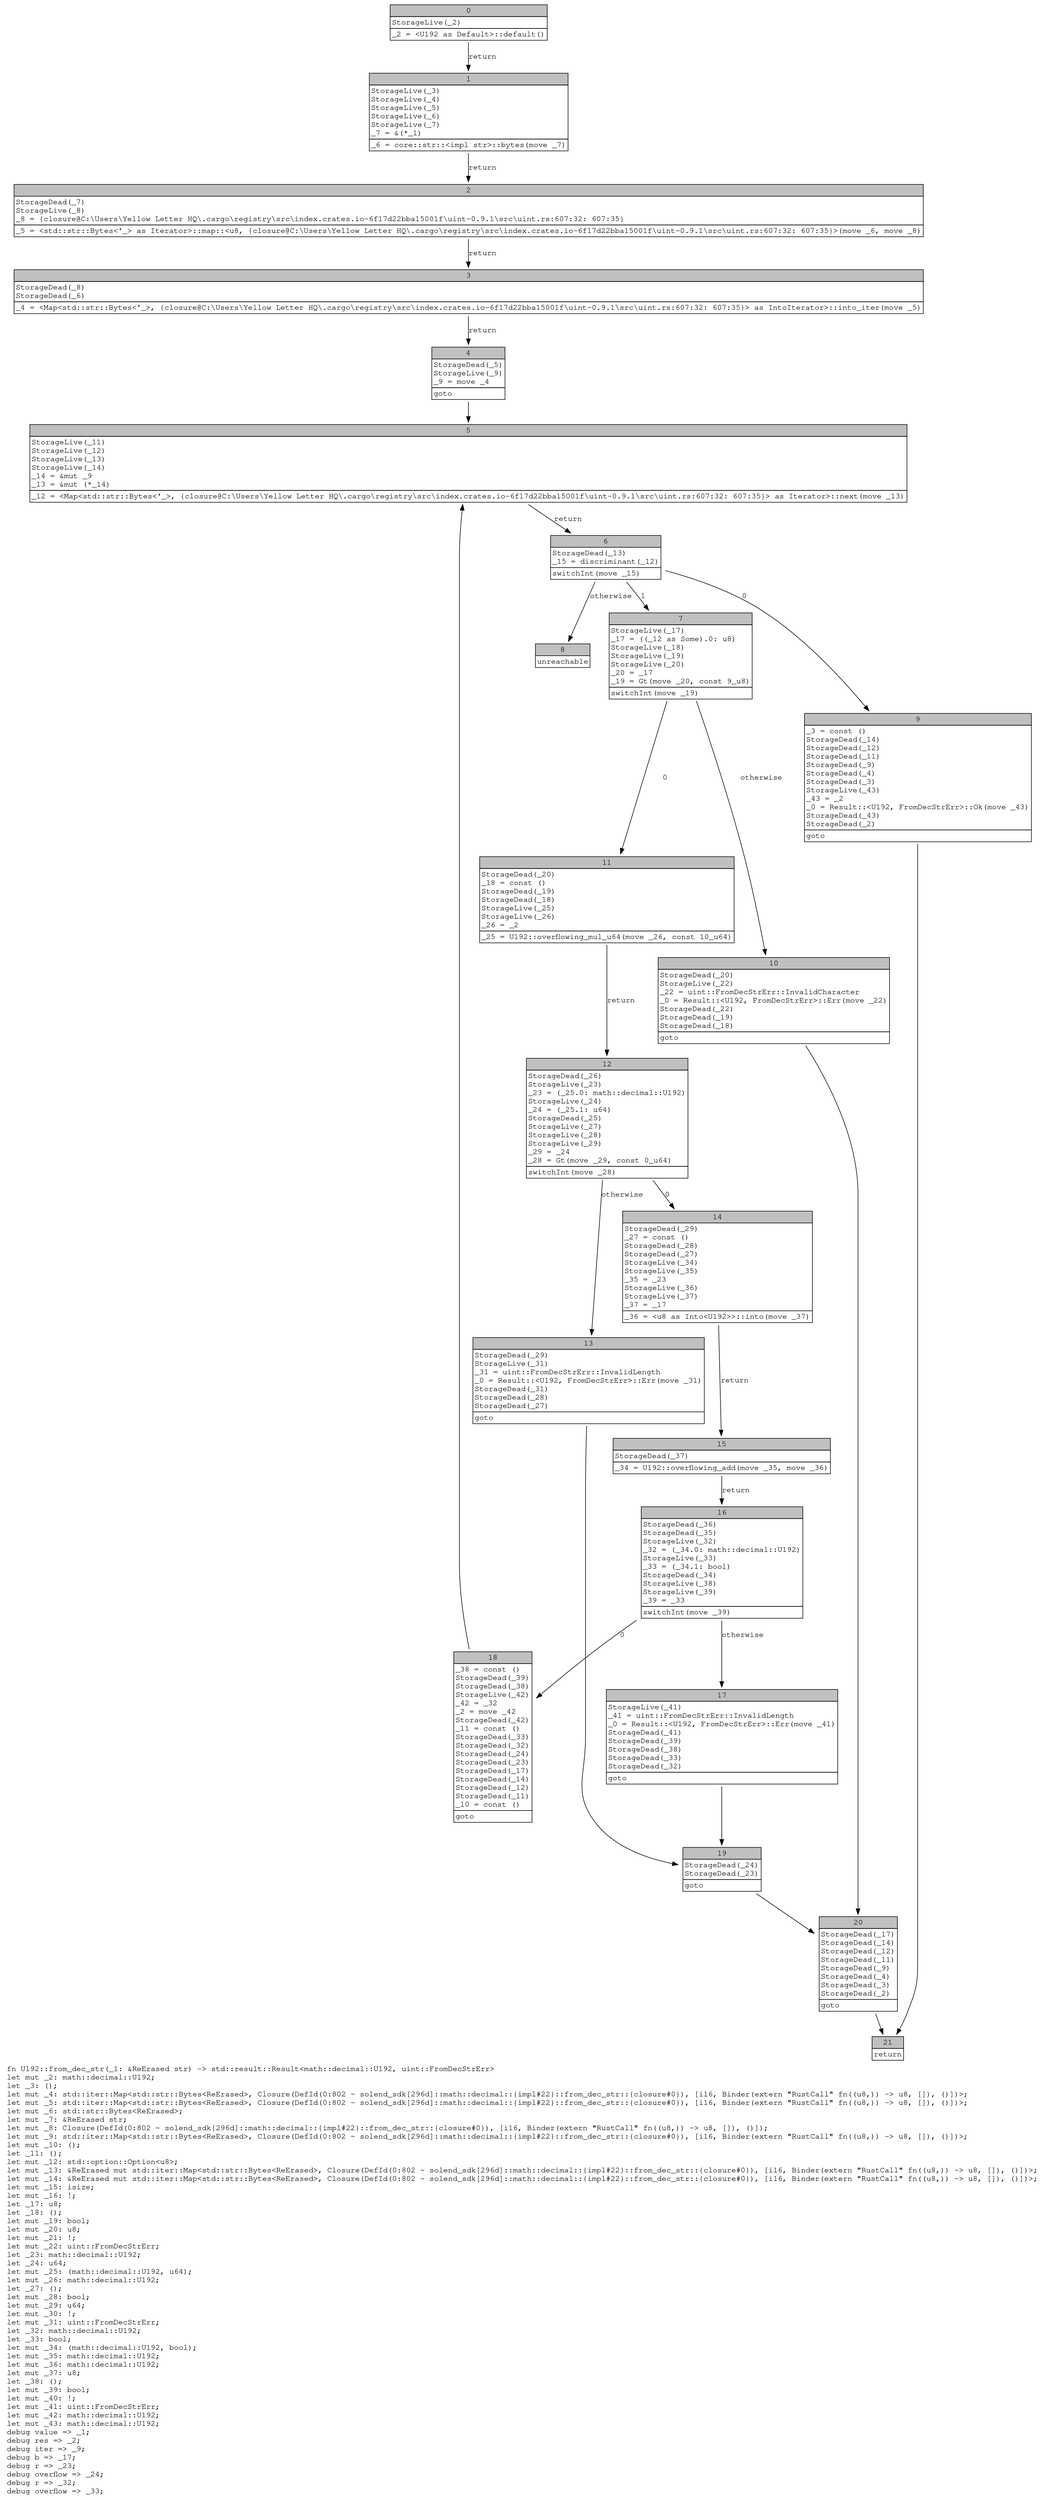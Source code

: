 digraph Mir_0_801 {
    graph [fontname="Courier, monospace"];
    node [fontname="Courier, monospace"];
    edge [fontname="Courier, monospace"];
    label=<fn U192::from_dec_str(_1: &amp;ReErased str) -&gt; std::result::Result&lt;math::decimal::U192, uint::FromDecStrErr&gt;<br align="left"/>let mut _2: math::decimal::U192;<br align="left"/>let _3: ();<br align="left"/>let mut _4: std::iter::Map&lt;std::str::Bytes&lt;ReErased&gt;, Closure(DefId(0:802 ~ solend_sdk[296d]::math::decimal::{impl#22}::from_dec_str::{closure#0}), [i16, Binder(extern &quot;RustCall&quot; fn((u8,)) -&gt; u8, []), ()])&gt;;<br align="left"/>let mut _5: std::iter::Map&lt;std::str::Bytes&lt;ReErased&gt;, Closure(DefId(0:802 ~ solend_sdk[296d]::math::decimal::{impl#22}::from_dec_str::{closure#0}), [i16, Binder(extern &quot;RustCall&quot; fn((u8,)) -&gt; u8, []), ()])&gt;;<br align="left"/>let mut _6: std::str::Bytes&lt;ReErased&gt;;<br align="left"/>let mut _7: &amp;ReErased str;<br align="left"/>let mut _8: Closure(DefId(0:802 ~ solend_sdk[296d]::math::decimal::{impl#22}::from_dec_str::{closure#0}), [i16, Binder(extern &quot;RustCall&quot; fn((u8,)) -&gt; u8, []), ()]);<br align="left"/>let mut _9: std::iter::Map&lt;std::str::Bytes&lt;ReErased&gt;, Closure(DefId(0:802 ~ solend_sdk[296d]::math::decimal::{impl#22}::from_dec_str::{closure#0}), [i16, Binder(extern &quot;RustCall&quot; fn((u8,)) -&gt; u8, []), ()])&gt;;<br align="left"/>let mut _10: ();<br align="left"/>let _11: ();<br align="left"/>let mut _12: std::option::Option&lt;u8&gt;;<br align="left"/>let mut _13: &amp;ReErased mut std::iter::Map&lt;std::str::Bytes&lt;ReErased&gt;, Closure(DefId(0:802 ~ solend_sdk[296d]::math::decimal::{impl#22}::from_dec_str::{closure#0}), [i16, Binder(extern &quot;RustCall&quot; fn((u8,)) -&gt; u8, []), ()])&gt;;<br align="left"/>let mut _14: &amp;ReErased mut std::iter::Map&lt;std::str::Bytes&lt;ReErased&gt;, Closure(DefId(0:802 ~ solend_sdk[296d]::math::decimal::{impl#22}::from_dec_str::{closure#0}), [i16, Binder(extern &quot;RustCall&quot; fn((u8,)) -&gt; u8, []), ()])&gt;;<br align="left"/>let mut _15: isize;<br align="left"/>let mut _16: !;<br align="left"/>let _17: u8;<br align="left"/>let _18: ();<br align="left"/>let mut _19: bool;<br align="left"/>let mut _20: u8;<br align="left"/>let mut _21: !;<br align="left"/>let mut _22: uint::FromDecStrErr;<br align="left"/>let _23: math::decimal::U192;<br align="left"/>let _24: u64;<br align="left"/>let mut _25: (math::decimal::U192, u64);<br align="left"/>let mut _26: math::decimal::U192;<br align="left"/>let _27: ();<br align="left"/>let mut _28: bool;<br align="left"/>let mut _29: u64;<br align="left"/>let mut _30: !;<br align="left"/>let mut _31: uint::FromDecStrErr;<br align="left"/>let _32: math::decimal::U192;<br align="left"/>let _33: bool;<br align="left"/>let mut _34: (math::decimal::U192, bool);<br align="left"/>let mut _35: math::decimal::U192;<br align="left"/>let mut _36: math::decimal::U192;<br align="left"/>let mut _37: u8;<br align="left"/>let _38: ();<br align="left"/>let mut _39: bool;<br align="left"/>let mut _40: !;<br align="left"/>let mut _41: uint::FromDecStrErr;<br align="left"/>let mut _42: math::decimal::U192;<br align="left"/>let mut _43: math::decimal::U192;<br align="left"/>debug value =&gt; _1;<br align="left"/>debug res =&gt; _2;<br align="left"/>debug iter =&gt; _9;<br align="left"/>debug b =&gt; _17;<br align="left"/>debug r =&gt; _23;<br align="left"/>debug overflow =&gt; _24;<br align="left"/>debug r =&gt; _32;<br align="left"/>debug overflow =&gt; _33;<br align="left"/>>;
    bb0__0_801 [shape="none", label=<<table border="0" cellborder="1" cellspacing="0"><tr><td bgcolor="gray" align="center" colspan="1">0</td></tr><tr><td align="left" balign="left">StorageLive(_2)<br/></td></tr><tr><td align="left">_2 = &lt;U192 as Default&gt;::default()</td></tr></table>>];
    bb1__0_801 [shape="none", label=<<table border="0" cellborder="1" cellspacing="0"><tr><td bgcolor="gray" align="center" colspan="1">1</td></tr><tr><td align="left" balign="left">StorageLive(_3)<br/>StorageLive(_4)<br/>StorageLive(_5)<br/>StorageLive(_6)<br/>StorageLive(_7)<br/>_7 = &amp;(*_1)<br/></td></tr><tr><td align="left">_6 = core::str::&lt;impl str&gt;::bytes(move _7)</td></tr></table>>];
    bb2__0_801 [shape="none", label=<<table border="0" cellborder="1" cellspacing="0"><tr><td bgcolor="gray" align="center" colspan="1">2</td></tr><tr><td align="left" balign="left">StorageDead(_7)<br/>StorageLive(_8)<br/>_8 = {closure@C:\Users\Yellow Letter HQ\.cargo\registry\src\index.crates.io-6f17d22bba15001f\uint-0.9.1\src\uint.rs:607:32: 607:35}<br/></td></tr><tr><td align="left">_5 = &lt;std::str::Bytes&lt;'_&gt; as Iterator&gt;::map::&lt;u8, {closure@C:\Users\Yellow Letter HQ\.cargo\registry\src\index.crates.io-6f17d22bba15001f\uint-0.9.1\src\uint.rs:607:32: 607:35}&gt;(move _6, move _8)</td></tr></table>>];
    bb3__0_801 [shape="none", label=<<table border="0" cellborder="1" cellspacing="0"><tr><td bgcolor="gray" align="center" colspan="1">3</td></tr><tr><td align="left" balign="left">StorageDead(_8)<br/>StorageDead(_6)<br/></td></tr><tr><td align="left">_4 = &lt;Map&lt;std::str::Bytes&lt;'_&gt;, {closure@C:\Users\Yellow Letter HQ\.cargo\registry\src\index.crates.io-6f17d22bba15001f\uint-0.9.1\src\uint.rs:607:32: 607:35}&gt; as IntoIterator&gt;::into_iter(move _5)</td></tr></table>>];
    bb4__0_801 [shape="none", label=<<table border="0" cellborder="1" cellspacing="0"><tr><td bgcolor="gray" align="center" colspan="1">4</td></tr><tr><td align="left" balign="left">StorageDead(_5)<br/>StorageLive(_9)<br/>_9 = move _4<br/></td></tr><tr><td align="left">goto</td></tr></table>>];
    bb5__0_801 [shape="none", label=<<table border="0" cellborder="1" cellspacing="0"><tr><td bgcolor="gray" align="center" colspan="1">5</td></tr><tr><td align="left" balign="left">StorageLive(_11)<br/>StorageLive(_12)<br/>StorageLive(_13)<br/>StorageLive(_14)<br/>_14 = &amp;mut _9<br/>_13 = &amp;mut (*_14)<br/></td></tr><tr><td align="left">_12 = &lt;Map&lt;std::str::Bytes&lt;'_&gt;, {closure@C:\Users\Yellow Letter HQ\.cargo\registry\src\index.crates.io-6f17d22bba15001f\uint-0.9.1\src\uint.rs:607:32: 607:35}&gt; as Iterator&gt;::next(move _13)</td></tr></table>>];
    bb6__0_801 [shape="none", label=<<table border="0" cellborder="1" cellspacing="0"><tr><td bgcolor="gray" align="center" colspan="1">6</td></tr><tr><td align="left" balign="left">StorageDead(_13)<br/>_15 = discriminant(_12)<br/></td></tr><tr><td align="left">switchInt(move _15)</td></tr></table>>];
    bb7__0_801 [shape="none", label=<<table border="0" cellborder="1" cellspacing="0"><tr><td bgcolor="gray" align="center" colspan="1">7</td></tr><tr><td align="left" balign="left">StorageLive(_17)<br/>_17 = ((_12 as Some).0: u8)<br/>StorageLive(_18)<br/>StorageLive(_19)<br/>StorageLive(_20)<br/>_20 = _17<br/>_19 = Gt(move _20, const 9_u8)<br/></td></tr><tr><td align="left">switchInt(move _19)</td></tr></table>>];
    bb8__0_801 [shape="none", label=<<table border="0" cellborder="1" cellspacing="0"><tr><td bgcolor="gray" align="center" colspan="1">8</td></tr><tr><td align="left">unreachable</td></tr></table>>];
    bb9__0_801 [shape="none", label=<<table border="0" cellborder="1" cellspacing="0"><tr><td bgcolor="gray" align="center" colspan="1">9</td></tr><tr><td align="left" balign="left">_3 = const ()<br/>StorageDead(_14)<br/>StorageDead(_12)<br/>StorageDead(_11)<br/>StorageDead(_9)<br/>StorageDead(_4)<br/>StorageDead(_3)<br/>StorageLive(_43)<br/>_43 = _2<br/>_0 = Result::&lt;U192, FromDecStrErr&gt;::Ok(move _43)<br/>StorageDead(_43)<br/>StorageDead(_2)<br/></td></tr><tr><td align="left">goto</td></tr></table>>];
    bb10__0_801 [shape="none", label=<<table border="0" cellborder="1" cellspacing="0"><tr><td bgcolor="gray" align="center" colspan="1">10</td></tr><tr><td align="left" balign="left">StorageDead(_20)<br/>StorageLive(_22)<br/>_22 = uint::FromDecStrErr::InvalidCharacter<br/>_0 = Result::&lt;U192, FromDecStrErr&gt;::Err(move _22)<br/>StorageDead(_22)<br/>StorageDead(_19)<br/>StorageDead(_18)<br/></td></tr><tr><td align="left">goto</td></tr></table>>];
    bb11__0_801 [shape="none", label=<<table border="0" cellborder="1" cellspacing="0"><tr><td bgcolor="gray" align="center" colspan="1">11</td></tr><tr><td align="left" balign="left">StorageDead(_20)<br/>_18 = const ()<br/>StorageDead(_19)<br/>StorageDead(_18)<br/>StorageLive(_25)<br/>StorageLive(_26)<br/>_26 = _2<br/></td></tr><tr><td align="left">_25 = U192::overflowing_mul_u64(move _26, const 10_u64)</td></tr></table>>];
    bb12__0_801 [shape="none", label=<<table border="0" cellborder="1" cellspacing="0"><tr><td bgcolor="gray" align="center" colspan="1">12</td></tr><tr><td align="left" balign="left">StorageDead(_26)<br/>StorageLive(_23)<br/>_23 = (_25.0: math::decimal::U192)<br/>StorageLive(_24)<br/>_24 = (_25.1: u64)<br/>StorageDead(_25)<br/>StorageLive(_27)<br/>StorageLive(_28)<br/>StorageLive(_29)<br/>_29 = _24<br/>_28 = Gt(move _29, const 0_u64)<br/></td></tr><tr><td align="left">switchInt(move _28)</td></tr></table>>];
    bb13__0_801 [shape="none", label=<<table border="0" cellborder="1" cellspacing="0"><tr><td bgcolor="gray" align="center" colspan="1">13</td></tr><tr><td align="left" balign="left">StorageDead(_29)<br/>StorageLive(_31)<br/>_31 = uint::FromDecStrErr::InvalidLength<br/>_0 = Result::&lt;U192, FromDecStrErr&gt;::Err(move _31)<br/>StorageDead(_31)<br/>StorageDead(_28)<br/>StorageDead(_27)<br/></td></tr><tr><td align="left">goto</td></tr></table>>];
    bb14__0_801 [shape="none", label=<<table border="0" cellborder="1" cellspacing="0"><tr><td bgcolor="gray" align="center" colspan="1">14</td></tr><tr><td align="left" balign="left">StorageDead(_29)<br/>_27 = const ()<br/>StorageDead(_28)<br/>StorageDead(_27)<br/>StorageLive(_34)<br/>StorageLive(_35)<br/>_35 = _23<br/>StorageLive(_36)<br/>StorageLive(_37)<br/>_37 = _17<br/></td></tr><tr><td align="left">_36 = &lt;u8 as Into&lt;U192&gt;&gt;::into(move _37)</td></tr></table>>];
    bb15__0_801 [shape="none", label=<<table border="0" cellborder="1" cellspacing="0"><tr><td bgcolor="gray" align="center" colspan="1">15</td></tr><tr><td align="left" balign="left">StorageDead(_37)<br/></td></tr><tr><td align="left">_34 = U192::overflowing_add(move _35, move _36)</td></tr></table>>];
    bb16__0_801 [shape="none", label=<<table border="0" cellborder="1" cellspacing="0"><tr><td bgcolor="gray" align="center" colspan="1">16</td></tr><tr><td align="left" balign="left">StorageDead(_36)<br/>StorageDead(_35)<br/>StorageLive(_32)<br/>_32 = (_34.0: math::decimal::U192)<br/>StorageLive(_33)<br/>_33 = (_34.1: bool)<br/>StorageDead(_34)<br/>StorageLive(_38)<br/>StorageLive(_39)<br/>_39 = _33<br/></td></tr><tr><td align="left">switchInt(move _39)</td></tr></table>>];
    bb17__0_801 [shape="none", label=<<table border="0" cellborder="1" cellspacing="0"><tr><td bgcolor="gray" align="center" colspan="1">17</td></tr><tr><td align="left" balign="left">StorageLive(_41)<br/>_41 = uint::FromDecStrErr::InvalidLength<br/>_0 = Result::&lt;U192, FromDecStrErr&gt;::Err(move _41)<br/>StorageDead(_41)<br/>StorageDead(_39)<br/>StorageDead(_38)<br/>StorageDead(_33)<br/>StorageDead(_32)<br/></td></tr><tr><td align="left">goto</td></tr></table>>];
    bb18__0_801 [shape="none", label=<<table border="0" cellborder="1" cellspacing="0"><tr><td bgcolor="gray" align="center" colspan="1">18</td></tr><tr><td align="left" balign="left">_38 = const ()<br/>StorageDead(_39)<br/>StorageDead(_38)<br/>StorageLive(_42)<br/>_42 = _32<br/>_2 = move _42<br/>StorageDead(_42)<br/>_11 = const ()<br/>StorageDead(_33)<br/>StorageDead(_32)<br/>StorageDead(_24)<br/>StorageDead(_23)<br/>StorageDead(_17)<br/>StorageDead(_14)<br/>StorageDead(_12)<br/>StorageDead(_11)<br/>_10 = const ()<br/></td></tr><tr><td align="left">goto</td></tr></table>>];
    bb19__0_801 [shape="none", label=<<table border="0" cellborder="1" cellspacing="0"><tr><td bgcolor="gray" align="center" colspan="1">19</td></tr><tr><td align="left" balign="left">StorageDead(_24)<br/>StorageDead(_23)<br/></td></tr><tr><td align="left">goto</td></tr></table>>];
    bb20__0_801 [shape="none", label=<<table border="0" cellborder="1" cellspacing="0"><tr><td bgcolor="gray" align="center" colspan="1">20</td></tr><tr><td align="left" balign="left">StorageDead(_17)<br/>StorageDead(_14)<br/>StorageDead(_12)<br/>StorageDead(_11)<br/>StorageDead(_9)<br/>StorageDead(_4)<br/>StorageDead(_3)<br/>StorageDead(_2)<br/></td></tr><tr><td align="left">goto</td></tr></table>>];
    bb21__0_801 [shape="none", label=<<table border="0" cellborder="1" cellspacing="0"><tr><td bgcolor="gray" align="center" colspan="1">21</td></tr><tr><td align="left">return</td></tr></table>>];
    bb0__0_801 -> bb1__0_801 [label="return"];
    bb1__0_801 -> bb2__0_801 [label="return"];
    bb2__0_801 -> bb3__0_801 [label="return"];
    bb3__0_801 -> bb4__0_801 [label="return"];
    bb4__0_801 -> bb5__0_801 [label=""];
    bb5__0_801 -> bb6__0_801 [label="return"];
    bb6__0_801 -> bb9__0_801 [label="0"];
    bb6__0_801 -> bb7__0_801 [label="1"];
    bb6__0_801 -> bb8__0_801 [label="otherwise"];
    bb7__0_801 -> bb11__0_801 [label="0"];
    bb7__0_801 -> bb10__0_801 [label="otherwise"];
    bb9__0_801 -> bb21__0_801 [label=""];
    bb10__0_801 -> bb20__0_801 [label=""];
    bb11__0_801 -> bb12__0_801 [label="return"];
    bb12__0_801 -> bb14__0_801 [label="0"];
    bb12__0_801 -> bb13__0_801 [label="otherwise"];
    bb13__0_801 -> bb19__0_801 [label=""];
    bb14__0_801 -> bb15__0_801 [label="return"];
    bb15__0_801 -> bb16__0_801 [label="return"];
    bb16__0_801 -> bb18__0_801 [label="0"];
    bb16__0_801 -> bb17__0_801 [label="otherwise"];
    bb17__0_801 -> bb19__0_801 [label=""];
    bb18__0_801 -> bb5__0_801 [label=""];
    bb19__0_801 -> bb20__0_801 [label=""];
    bb20__0_801 -> bb21__0_801 [label=""];
}
